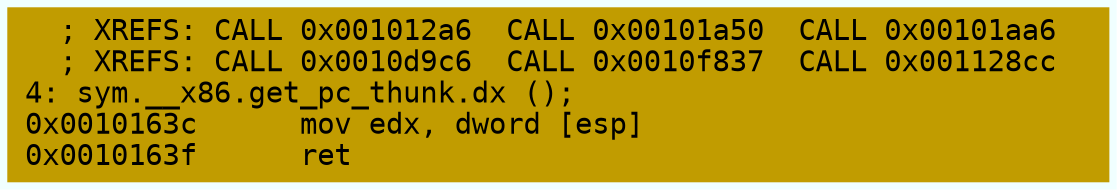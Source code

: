 digraph code {
	graph [bgcolor=azure fontsize=8 fontname="Courier" splines="ortho"];
	node [fillcolor=gray style=filled shape=box];
	edge [arrowhead="normal"];
	"0x0010163c" [URL="sym.__x86.get_pc_thunk.dx/0x0010163c", fillcolor="#c19c00",color="#c19c00", fontname="Courier",label="  ; XREFS: CALL 0x001012a6  CALL 0x00101a50  CALL 0x00101aa6  \l  ; XREFS: CALL 0x0010d9c6  CALL 0x0010f837  CALL 0x001128cc  \l4: sym.__x86.get_pc_thunk.dx ();\l0x0010163c      mov edx, dword [esp]\l0x0010163f      ret\l"]
}
